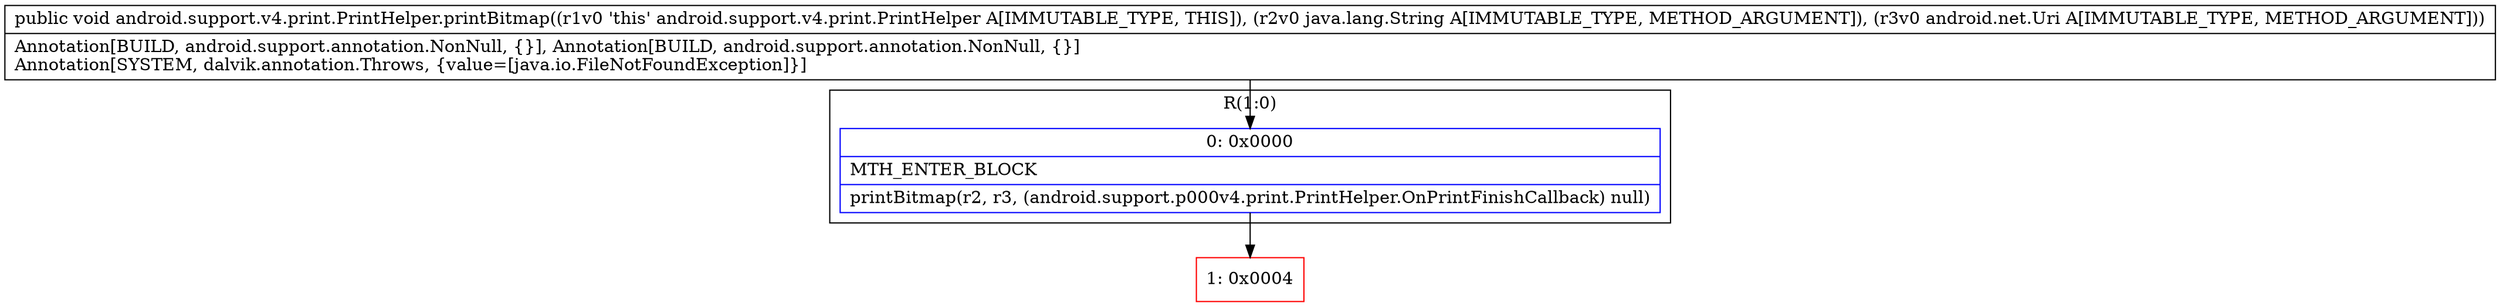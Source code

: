 digraph "CFG forandroid.support.v4.print.PrintHelper.printBitmap(Ljava\/lang\/String;Landroid\/net\/Uri;)V" {
subgraph cluster_Region_1126006715 {
label = "R(1:0)";
node [shape=record,color=blue];
Node_0 [shape=record,label="{0\:\ 0x0000|MTH_ENTER_BLOCK\l|printBitmap(r2, r3, (android.support.p000v4.print.PrintHelper.OnPrintFinishCallback) null)\l}"];
}
Node_1 [shape=record,color=red,label="{1\:\ 0x0004}"];
MethodNode[shape=record,label="{public void android.support.v4.print.PrintHelper.printBitmap((r1v0 'this' android.support.v4.print.PrintHelper A[IMMUTABLE_TYPE, THIS]), (r2v0 java.lang.String A[IMMUTABLE_TYPE, METHOD_ARGUMENT]), (r3v0 android.net.Uri A[IMMUTABLE_TYPE, METHOD_ARGUMENT]))  | Annotation[BUILD, android.support.annotation.NonNull, \{\}], Annotation[BUILD, android.support.annotation.NonNull, \{\}]\lAnnotation[SYSTEM, dalvik.annotation.Throws, \{value=[java.io.FileNotFoundException]\}]\l}"];
MethodNode -> Node_0;
Node_0 -> Node_1;
}

